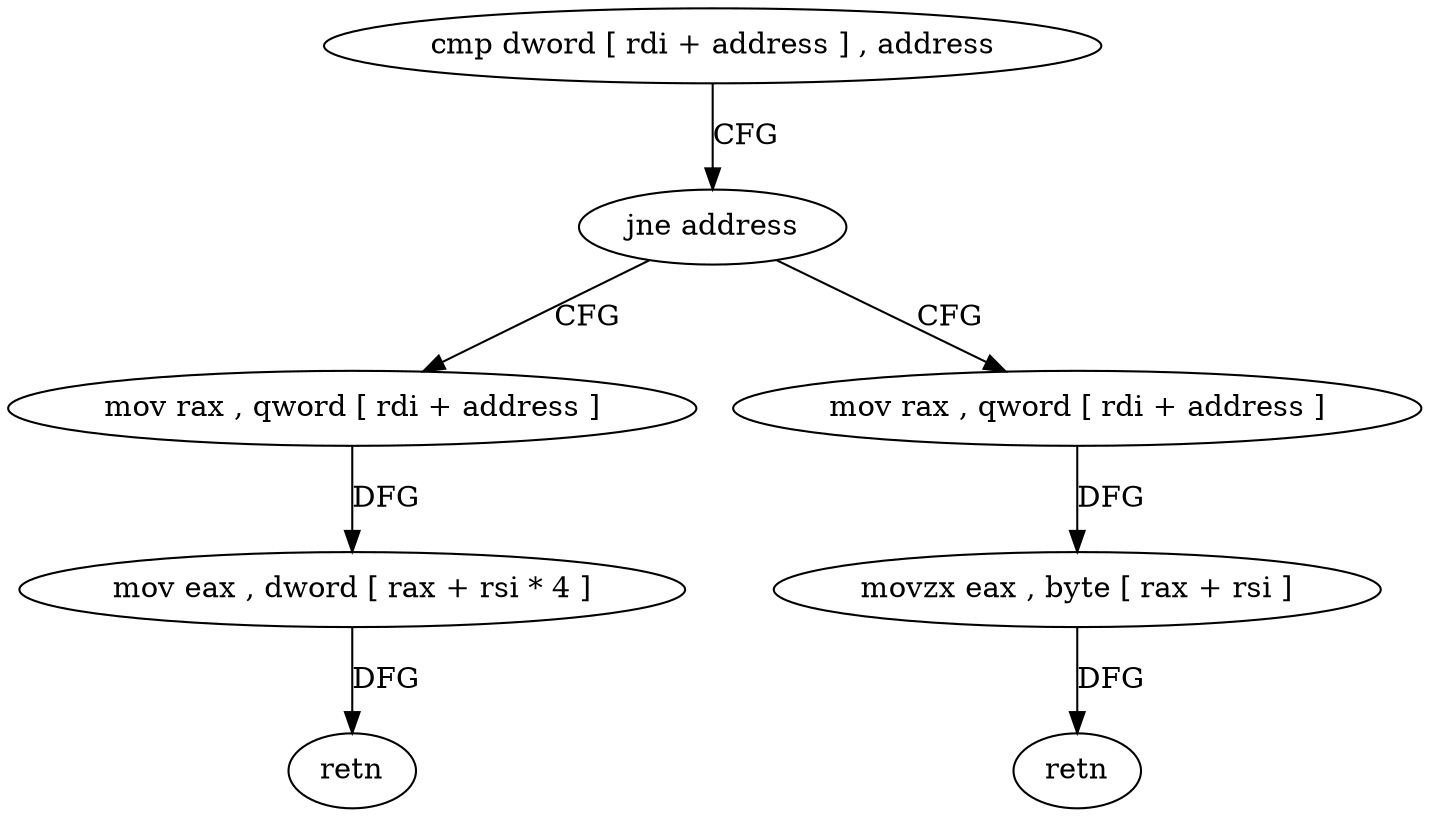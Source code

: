 digraph "func" {
"4228432" [label = "cmp dword [ rdi + address ] , address" ]
"4228439" [label = "jne address" ]
"4228450" [label = "mov rax , qword [ rdi + address ]" ]
"4228441" [label = "mov rax , qword [ rdi + address ]" ]
"4228454" [label = "mov eax , dword [ rax + rsi * 4 ]" ]
"4228457" [label = "retn" ]
"4228445" [label = "movzx eax , byte [ rax + rsi ]" ]
"4228449" [label = "retn" ]
"4228432" -> "4228439" [ label = "CFG" ]
"4228439" -> "4228450" [ label = "CFG" ]
"4228439" -> "4228441" [ label = "CFG" ]
"4228450" -> "4228454" [ label = "DFG" ]
"4228441" -> "4228445" [ label = "DFG" ]
"4228454" -> "4228457" [ label = "DFG" ]
"4228445" -> "4228449" [ label = "DFG" ]
}

